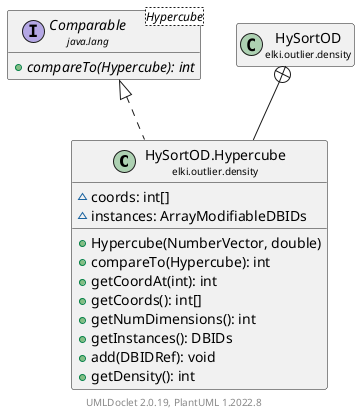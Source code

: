 @startuml
    remove .*\.(Instance|Par|Parameterizer|Factory)$
    set namespaceSeparator none
    hide empty fields
    hide empty methods

    class "<size:14>HySortOD.Hypercube\n<size:10>elki.outlier.density" as elki.outlier.density.HySortOD.Hypercube [[HySortOD.Hypercube.html]] {
        ~coords: int[]
        ~instances: ArrayModifiableDBIDs
        +Hypercube(NumberVector, double)
        +compareTo(Hypercube): int
        +getCoordAt(int): int
        +getCoords(): int[]
        +getNumDimensions(): int
        +getInstances(): DBIDs
        +add(DBIDRef): void
        +getDensity(): int
    }

    interface "<size:14>Comparable\n<size:10>java.lang" as java.lang.Comparable<Hypercube> {
        {abstract} +compareTo(Hypercube): int
    }
    class "<size:14>HySortOD\n<size:10>elki.outlier.density" as elki.outlier.density.HySortOD [[HySortOD.html]]

    java.lang.Comparable <|.. elki.outlier.density.HySortOD.Hypercube
    elki.outlier.density.HySortOD +-- elki.outlier.density.HySortOD.Hypercube

    center footer UMLDoclet 2.0.19, PlantUML 1.2022.8
@enduml
